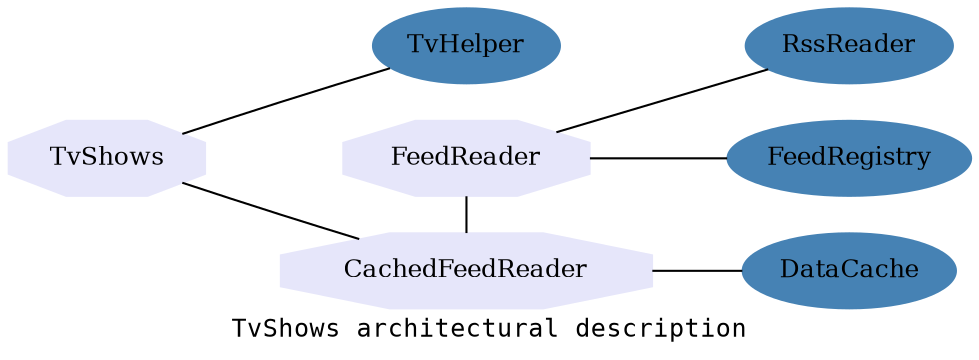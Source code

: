 digraph feed_reader_arch {

  label="TvShows architectural description";
  fontname="Courier";
  node [fontsize=12, style=filled, shape="ellipse", color="#4682B4"];
  edge [arrowhead="none"];
  fontsize=12;
  rankdir=LR ;


  feed_registry [label="FeedRegistry", ];
  rss_reader [label="RssReader"];

  feed_reader [label="FeedReader", color="#E6E6FA", shape="octagon"];

  feed_reader -> feed_registry;
  feed_reader -> rss_reader ;

  cache [label="DataCache"];

  cached_feed_reader [label="CachedFeedReader", color="#E6E6FA", shape="octagon"];
  cached_feed_reader -> cache;
  cached_feed_reader -> feed_reader;
  { rank=same; feed_reader; cached_feed_reader; }
  tv_helper [label="TvHelper"];

  tv_shows [label="TvShows", color="#E6E6FA", shape="octagon"];
  tv_shows -> tv_helper;
  tv_shows -> cached_feed_reader; 

}